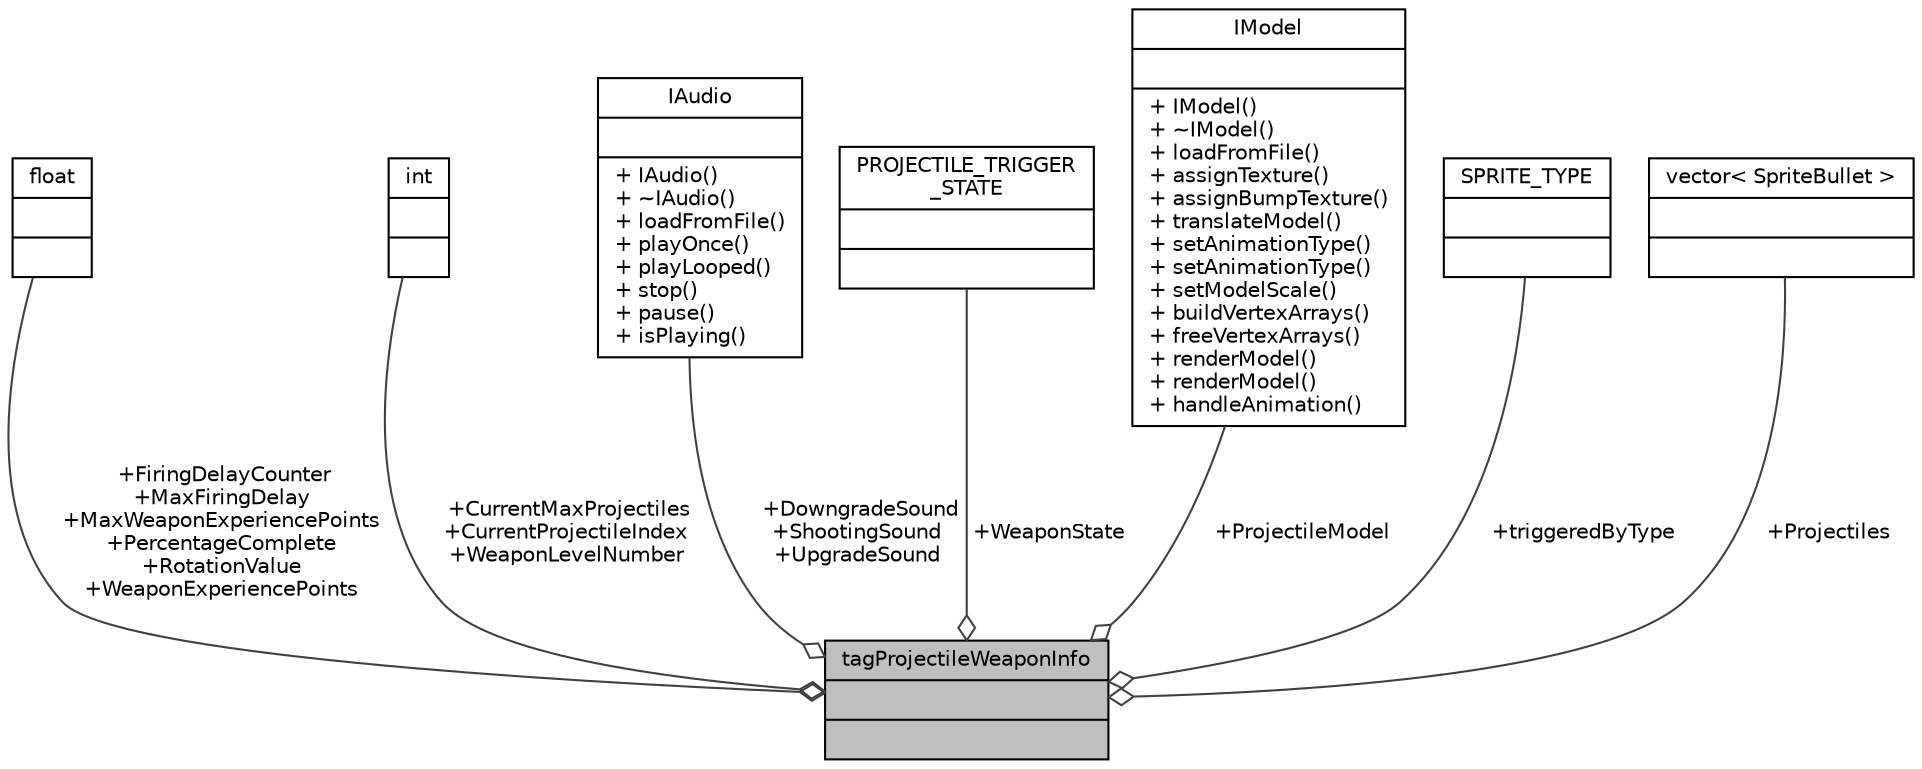 digraph "tagProjectileWeaponInfo"
{
 // LATEX_PDF_SIZE
  edge [fontname="Helvetica",fontsize="10",labelfontname="Helvetica",labelfontsize="10"];
  node [fontname="Helvetica",fontsize="10",shape=record];
  Node1 [label="{tagProjectileWeaponInfo\n||}",height=0.2,width=0.4,color="black", fillcolor="grey75", style="filled", fontcolor="black",tooltip=" "];
  Node2 -> Node1 [color="grey25",fontsize="10",style="solid",label=" +FiringDelayCounter\n+MaxFiringDelay\n+MaxWeaponExperiencePoints\n+PercentageComplete\n+RotationValue\n+WeaponExperiencePoints" ,arrowhead="odiamond",fontname="Helvetica"];
  Node2 [label="{float\n||}",height=0.2,width=0.4,color="black", fillcolor="white", style="filled",tooltip=" "];
  Node3 -> Node1 [color="grey25",fontsize="10",style="solid",label=" +CurrentMaxProjectiles\n+CurrentProjectileIndex\n+WeaponLevelNumber" ,arrowhead="odiamond",fontname="Helvetica"];
  Node3 [label="{int\n||}",height=0.2,width=0.4,color="black", fillcolor="white", style="filled",tooltip=" "];
  Node4 -> Node1 [color="grey25",fontsize="10",style="solid",label=" +DowngradeSound\n+ShootingSound\n+UpgradeSound" ,arrowhead="odiamond",fontname="Helvetica"];
  Node4 [label="{IAudio\n||+ IAudio()\l+ ~IAudio()\l+ loadFromFile()\l+ playOnce()\l+ playLooped()\l+ stop()\l+ pause()\l+ isPlaying()\l}",height=0.2,width=0.4,color="black", fillcolor="white", style="filled",URL="$class_i_audio.html",tooltip="// Defines the simple interface for all audio protocols (midi, mp3, pcm, controller) /summary>"];
  Node5 -> Node1 [color="grey25",fontsize="10",style="solid",label=" +WeaponState" ,arrowhead="odiamond",fontname="Helvetica"];
  Node5 [label="{PROJECTILE_TRIGGER\l_STATE\n||}",height=0.2,width=0.4,color="black", fillcolor="white", style="filled",tooltip=" "];
  Node6 -> Node1 [color="grey25",fontsize="10",style="solid",label=" +ProjectileModel" ,arrowhead="odiamond",fontname="Helvetica"];
  Node6 [label="{IModel\n||+ IModel()\l+ ~IModel()\l+ loadFromFile()\l+ assignTexture()\l+ assignBumpTexture()\l+ translateModel()\l+ setAnimationType()\l+ setAnimationType()\l+ setModelScale()\l+ buildVertexArrays()\l+ freeVertexArrays()\l+ renderModel()\l+ renderModel()\l+ handleAnimation()\l}",height=0.2,width=0.4,color="black", fillcolor="white", style="filled",URL="$class_i_model.html",tooltip=" "];
  Node7 -> Node1 [color="grey25",fontsize="10",style="solid",label=" +triggeredByType" ,arrowhead="odiamond",fontname="Helvetica"];
  Node7 [label="{SPRITE_TYPE\n||}",height=0.2,width=0.4,color="black", fillcolor="white", style="filled",tooltip=" "];
  Node8 -> Node1 [color="grey25",fontsize="10",style="solid",label=" +Projectiles" ,arrowhead="odiamond",fontname="Helvetica"];
  Node8 [label="{vector\< SpriteBullet \>\n||}",height=0.2,width=0.4,color="black", fillcolor="white", style="filled",tooltip=" "];
}
